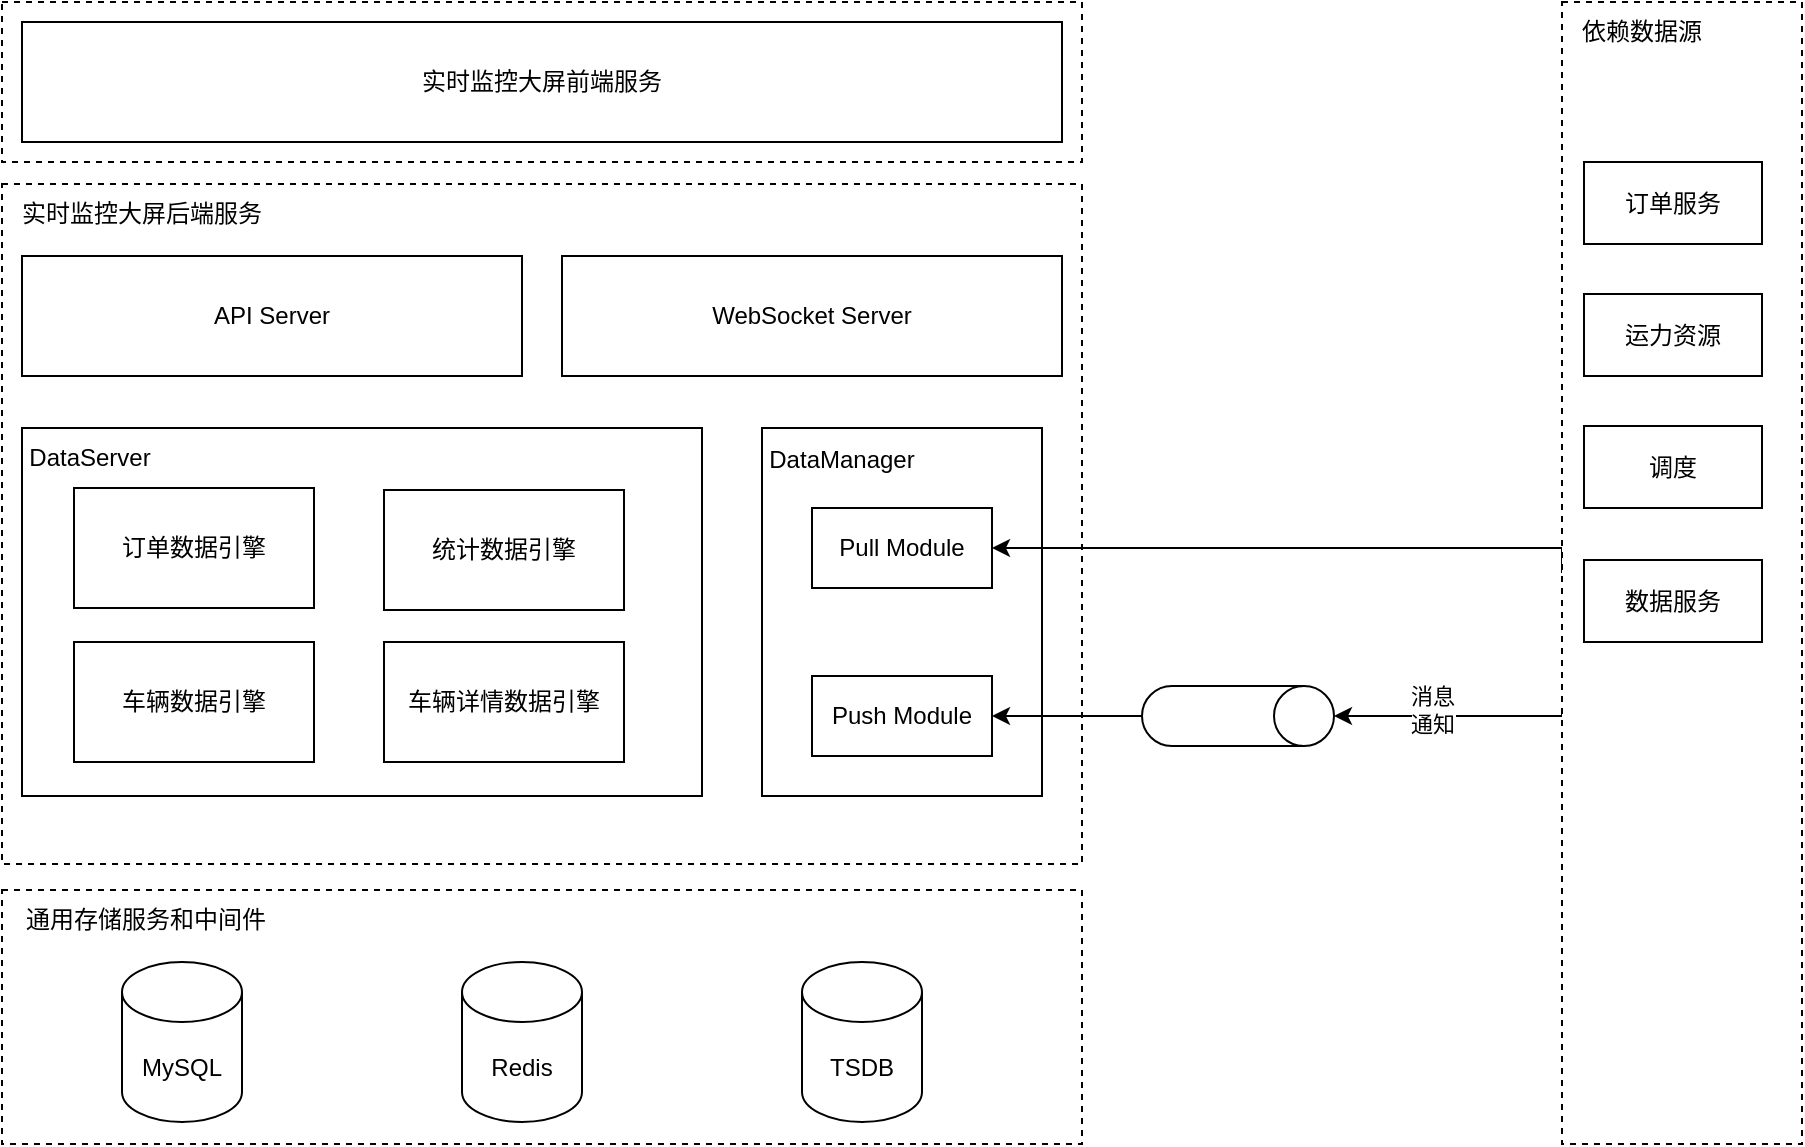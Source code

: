 <mxfile version="20.2.6" type="github">
  <diagram id="C5RBs43oDa-KdzZeNtuy" name="Page-1">
    <mxGraphModel dx="909" dy="536" grid="1" gridSize="10" guides="1" tooltips="1" connect="1" arrows="1" fold="1" page="1" pageScale="1" pageWidth="827" pageHeight="1169" math="0" shadow="0">
      <root>
        <mxCell id="WIyWlLk6GJQsqaUBKTNV-0" />
        <mxCell id="WIyWlLk6GJQsqaUBKTNV-1" parent="WIyWlLk6GJQsqaUBKTNV-0" />
        <mxCell id="rT6-VUmv3mNHLw1qlS4B-0" value="" style="rounded=0;whiteSpace=wrap;html=1;dashed=1;" vertex="1" parent="WIyWlLk6GJQsqaUBKTNV-1">
          <mxGeometry x="450" y="39" width="540" height="80" as="geometry" />
        </mxCell>
        <mxCell id="rT6-VUmv3mNHLw1qlS4B-1" value="实时监控大屏前端服务" style="rounded=0;whiteSpace=wrap;html=1;" vertex="1" parent="WIyWlLk6GJQsqaUBKTNV-1">
          <mxGeometry x="460" y="49" width="520" height="60" as="geometry" />
        </mxCell>
        <mxCell id="rT6-VUmv3mNHLw1qlS4B-3" value="" style="rounded=0;whiteSpace=wrap;html=1;dashed=1;" vertex="1" parent="WIyWlLk6GJQsqaUBKTNV-1">
          <mxGeometry x="450" y="130" width="540" height="340" as="geometry" />
        </mxCell>
        <mxCell id="rT6-VUmv3mNHLw1qlS4B-4" value="WebSocket Server" style="rounded=0;whiteSpace=wrap;html=1;" vertex="1" parent="WIyWlLk6GJQsqaUBKTNV-1">
          <mxGeometry x="730" y="166" width="250" height="60" as="geometry" />
        </mxCell>
        <mxCell id="rT6-VUmv3mNHLw1qlS4B-5" value="API Server" style="rounded=0;whiteSpace=wrap;html=1;" vertex="1" parent="WIyWlLk6GJQsqaUBKTNV-1">
          <mxGeometry x="460" y="166" width="250" height="60" as="geometry" />
        </mxCell>
        <mxCell id="rT6-VUmv3mNHLw1qlS4B-7" value="" style="rounded=0;whiteSpace=wrap;html=1;" vertex="1" parent="WIyWlLk6GJQsqaUBKTNV-1">
          <mxGeometry x="460" y="252" width="340" height="184" as="geometry" />
        </mxCell>
        <mxCell id="rT6-VUmv3mNHLw1qlS4B-8" value="订单数据引擎" style="rounded=0;whiteSpace=wrap;html=1;" vertex="1" parent="WIyWlLk6GJQsqaUBKTNV-1">
          <mxGeometry x="486" y="282" width="120" height="60" as="geometry" />
        </mxCell>
        <mxCell id="rT6-VUmv3mNHLw1qlS4B-9" value="统计数据引擎" style="rounded=0;whiteSpace=wrap;html=1;" vertex="1" parent="WIyWlLk6GJQsqaUBKTNV-1">
          <mxGeometry x="641" y="283" width="120" height="60" as="geometry" />
        </mxCell>
        <mxCell id="rT6-VUmv3mNHLw1qlS4B-10" value="车辆数据引擎" style="rounded=0;whiteSpace=wrap;html=1;" vertex="1" parent="WIyWlLk6GJQsqaUBKTNV-1">
          <mxGeometry x="486" y="359" width="120" height="60" as="geometry" />
        </mxCell>
        <mxCell id="rT6-VUmv3mNHLw1qlS4B-12" value="车辆详情数据引擎" style="rounded=0;whiteSpace=wrap;html=1;" vertex="1" parent="WIyWlLk6GJQsqaUBKTNV-1">
          <mxGeometry x="641" y="359" width="120" height="60" as="geometry" />
        </mxCell>
        <mxCell id="rT6-VUmv3mNHLw1qlS4B-13" value="" style="rounded=0;whiteSpace=wrap;html=1;align=left;" vertex="1" parent="WIyWlLk6GJQsqaUBKTNV-1">
          <mxGeometry x="830" y="252" width="140" height="184" as="geometry" />
        </mxCell>
        <mxCell id="rT6-VUmv3mNHLw1qlS4B-14" value="Pull Module" style="rounded=0;whiteSpace=wrap;html=1;" vertex="1" parent="WIyWlLk6GJQsqaUBKTNV-1">
          <mxGeometry x="855" y="292" width="90" height="40" as="geometry" />
        </mxCell>
        <mxCell id="rT6-VUmv3mNHLw1qlS4B-15" value="Push Module" style="rounded=0;whiteSpace=wrap;html=1;" vertex="1" parent="WIyWlLk6GJQsqaUBKTNV-1">
          <mxGeometry x="855" y="376" width="90" height="40" as="geometry" />
        </mxCell>
        <mxCell id="rT6-VUmv3mNHLw1qlS4B-16" value="" style="rounded=0;whiteSpace=wrap;html=1;dashed=1;" vertex="1" parent="WIyWlLk6GJQsqaUBKTNV-1">
          <mxGeometry x="450" y="483" width="540" height="127" as="geometry" />
        </mxCell>
        <mxCell id="rT6-VUmv3mNHLw1qlS4B-19" value="MySQL" style="shape=cylinder3;whiteSpace=wrap;html=1;boundedLbl=1;backgroundOutline=1;size=15;" vertex="1" parent="WIyWlLk6GJQsqaUBKTNV-1">
          <mxGeometry x="510" y="519" width="60" height="80" as="geometry" />
        </mxCell>
        <mxCell id="rT6-VUmv3mNHLw1qlS4B-20" value="Redis" style="shape=cylinder3;whiteSpace=wrap;html=1;boundedLbl=1;backgroundOutline=1;size=15;" vertex="1" parent="WIyWlLk6GJQsqaUBKTNV-1">
          <mxGeometry x="680" y="519" width="60" height="80" as="geometry" />
        </mxCell>
        <mxCell id="rT6-VUmv3mNHLw1qlS4B-21" value="TSDB" style="shape=cylinder3;whiteSpace=wrap;html=1;boundedLbl=1;backgroundOutline=1;size=15;" vertex="1" parent="WIyWlLk6GJQsqaUBKTNV-1">
          <mxGeometry x="850" y="519" width="60" height="80" as="geometry" />
        </mxCell>
        <mxCell id="rT6-VUmv3mNHLw1qlS4B-43" style="edgeStyle=orthogonalEdgeStyle;rounded=0;orthogonalLoop=1;jettySize=auto;html=1;exitX=0;exitY=0.5;exitDx=0;exitDy=0;" edge="1" parent="WIyWlLk6GJQsqaUBKTNV-1" source="rT6-VUmv3mNHLw1qlS4B-22" target="rT6-VUmv3mNHLw1qlS4B-14">
          <mxGeometry relative="1" as="geometry">
            <Array as="points">
              <mxPoint x="1230" y="312" />
            </Array>
          </mxGeometry>
        </mxCell>
        <mxCell id="rT6-VUmv3mNHLw1qlS4B-44" style="edgeStyle=orthogonalEdgeStyle;rounded=0;orthogonalLoop=1;jettySize=auto;html=1;entryX=0.5;entryY=0;entryDx=0;entryDy=0;entryPerimeter=0;" edge="1" parent="WIyWlLk6GJQsqaUBKTNV-1" target="rT6-VUmv3mNHLw1qlS4B-23">
          <mxGeometry relative="1" as="geometry">
            <mxPoint x="1120" y="395" as="targetPoint" />
            <mxPoint x="1230" y="395" as="sourcePoint" />
            <Array as="points">
              <mxPoint x="1230" y="396" />
            </Array>
          </mxGeometry>
        </mxCell>
        <mxCell id="rT6-VUmv3mNHLw1qlS4B-45" value="消息&lt;br&gt;通知" style="edgeLabel;html=1;align=center;verticalAlign=middle;resizable=0;points=[];" vertex="1" connectable="0" parent="rT6-VUmv3mNHLw1qlS4B-44">
          <mxGeometry x="0.148" y="-3" relative="1" as="geometry">
            <mxPoint as="offset" />
          </mxGeometry>
        </mxCell>
        <mxCell id="rT6-VUmv3mNHLw1qlS4B-22" value="" style="rounded=0;whiteSpace=wrap;html=1;dashed=1;" vertex="1" parent="WIyWlLk6GJQsqaUBKTNV-1">
          <mxGeometry x="1230" y="39" width="120" height="571" as="geometry" />
        </mxCell>
        <mxCell id="rT6-VUmv3mNHLw1qlS4B-23" value="" style="shape=cylinder3;whiteSpace=wrap;html=1;boundedLbl=1;backgroundOutline=1;size=15;direction=south;" vertex="1" parent="WIyWlLk6GJQsqaUBKTNV-1">
          <mxGeometry x="1020" y="381" width="96" height="30" as="geometry" />
        </mxCell>
        <mxCell id="rT6-VUmv3mNHLw1qlS4B-24" style="edgeStyle=orthogonalEdgeStyle;rounded=0;orthogonalLoop=1;jettySize=auto;html=1;exitX=1;exitY=0.5;exitDx=0;exitDy=0;exitPerimeter=0;" edge="1" parent="WIyWlLk6GJQsqaUBKTNV-1" source="rT6-VUmv3mNHLw1qlS4B-23" target="rT6-VUmv3mNHLw1qlS4B-23">
          <mxGeometry relative="1" as="geometry" />
        </mxCell>
        <mxCell id="rT6-VUmv3mNHLw1qlS4B-25" value="" style="endArrow=classic;html=1;rounded=0;entryX=1;entryY=0.5;entryDx=0;entryDy=0;exitX=0.5;exitY=1;exitDx=0;exitDy=0;exitPerimeter=0;" edge="1" parent="WIyWlLk6GJQsqaUBKTNV-1" source="rT6-VUmv3mNHLw1qlS4B-23" target="rT6-VUmv3mNHLw1qlS4B-15">
          <mxGeometry width="50" height="50" relative="1" as="geometry">
            <mxPoint x="990" y="370" as="sourcePoint" />
            <mxPoint x="1040" y="320" as="targetPoint" />
          </mxGeometry>
        </mxCell>
        <mxCell id="rT6-VUmv3mNHLw1qlS4B-32" value="DataManager" style="text;html=1;strokeColor=none;fillColor=none;align=center;verticalAlign=middle;whiteSpace=wrap;rounded=0;" vertex="1" parent="WIyWlLk6GJQsqaUBKTNV-1">
          <mxGeometry x="840" y="253" width="60" height="30" as="geometry" />
        </mxCell>
        <mxCell id="rT6-VUmv3mNHLw1qlS4B-33" value="DataServer" style="text;html=1;strokeColor=none;fillColor=none;align=center;verticalAlign=middle;whiteSpace=wrap;rounded=0;" vertex="1" parent="WIyWlLk6GJQsqaUBKTNV-1">
          <mxGeometry x="464" y="252" width="60" height="30" as="geometry" />
        </mxCell>
        <mxCell id="rT6-VUmv3mNHLw1qlS4B-35" value="实时监控大屏后端服务" style="text;html=1;strokeColor=none;fillColor=none;align=center;verticalAlign=middle;whiteSpace=wrap;rounded=0;" vertex="1" parent="WIyWlLk6GJQsqaUBKTNV-1">
          <mxGeometry x="450" y="130" width="140" height="30" as="geometry" />
        </mxCell>
        <mxCell id="rT6-VUmv3mNHLw1qlS4B-37" value="&amp;nbsp; &amp;nbsp;通用存储服务和中间件" style="text;html=1;strokeColor=none;fillColor=none;align=left;verticalAlign=middle;whiteSpace=wrap;rounded=0;" vertex="1" parent="WIyWlLk6GJQsqaUBKTNV-1">
          <mxGeometry x="450" y="483" width="150" height="30" as="geometry" />
        </mxCell>
        <mxCell id="rT6-VUmv3mNHLw1qlS4B-38" value="依赖数据源" style="text;html=1;strokeColor=none;fillColor=none;align=center;verticalAlign=middle;whiteSpace=wrap;rounded=0;" vertex="1" parent="WIyWlLk6GJQsqaUBKTNV-1">
          <mxGeometry x="1230" y="39" width="80" height="30" as="geometry" />
        </mxCell>
        <mxCell id="rT6-VUmv3mNHLw1qlS4B-39" value="订单服务" style="rounded=0;whiteSpace=wrap;html=1;" vertex="1" parent="WIyWlLk6GJQsqaUBKTNV-1">
          <mxGeometry x="1241" y="119" width="89" height="41" as="geometry" />
        </mxCell>
        <mxCell id="rT6-VUmv3mNHLw1qlS4B-40" value="运力资源" style="rounded=0;whiteSpace=wrap;html=1;" vertex="1" parent="WIyWlLk6GJQsqaUBKTNV-1">
          <mxGeometry x="1241" y="185" width="89" height="41" as="geometry" />
        </mxCell>
        <mxCell id="rT6-VUmv3mNHLw1qlS4B-41" value="调度" style="rounded=0;whiteSpace=wrap;html=1;" vertex="1" parent="WIyWlLk6GJQsqaUBKTNV-1">
          <mxGeometry x="1241" y="251" width="89" height="41" as="geometry" />
        </mxCell>
        <mxCell id="rT6-VUmv3mNHLw1qlS4B-42" value="数据服务" style="rounded=0;whiteSpace=wrap;html=1;" vertex="1" parent="WIyWlLk6GJQsqaUBKTNV-1">
          <mxGeometry x="1241" y="318" width="89" height="41" as="geometry" />
        </mxCell>
      </root>
    </mxGraphModel>
  </diagram>
</mxfile>
